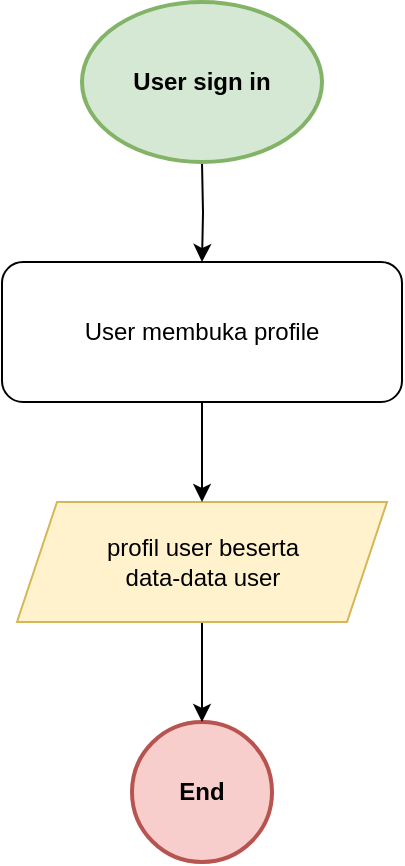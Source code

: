 <mxfile version="20.8.16" type="device"><diagram name="Page-1" id="nYB5OBt8C4n09ITRYFXR"><mxGraphModel dx="465" dy="296" grid="1" gridSize="10" guides="1" tooltips="1" connect="1" arrows="1" fold="1" page="1" pageScale="1" pageWidth="850" pageHeight="1100" math="0" shadow="0"><root><mxCell id="0"/><mxCell id="1" parent="0"/><mxCell id="Boh4hAv8YHSDik6bWr8w-1" value="End" style="ellipse;whiteSpace=wrap;html=1;aspect=fixed;fillColor=#f8cecc;strokeColor=#b85450;fontStyle=1;strokeWidth=2;" parent="1" vertex="1"><mxGeometry x="115" y="480" width="70" height="70" as="geometry"/></mxCell><mxCell id="Boh4hAv8YHSDik6bWr8w-4" value="" style="edgeStyle=orthogonalEdgeStyle;rounded=0;orthogonalLoop=1;jettySize=auto;html=1;" parent="1" target="Boh4hAv8YHSDik6bWr8w-9" edge="1"><mxGeometry relative="1" as="geometry"><mxPoint x="150" y="200" as="sourcePoint"/></mxGeometry></mxCell><mxCell id="Boh4hAv8YHSDik6bWr8w-6" value="" style="edgeStyle=orthogonalEdgeStyle;rounded=0;orthogonalLoop=1;jettySize=auto;html=1;" parent="1" source="Boh4hAv8YHSDik6bWr8w-7" target="Boh4hAv8YHSDik6bWr8w-1" edge="1"><mxGeometry relative="1" as="geometry"/></mxCell><mxCell id="Boh4hAv8YHSDik6bWr8w-7" value="profil user beserta&lt;br&gt;data-data user" style="shape=parallelogram;perimeter=parallelogramPerimeter;whiteSpace=wrap;html=1;fixedSize=1;strokeWidth=1;fillColor=#fff2cc;strokeColor=#d6b656;" parent="1" vertex="1"><mxGeometry x="57.5" y="370" width="185" height="60" as="geometry"/></mxCell><mxCell id="Boh4hAv8YHSDik6bWr8w-8" value="" style="edgeStyle=orthogonalEdgeStyle;rounded=0;orthogonalLoop=1;jettySize=auto;html=1;" parent="1" source="Boh4hAv8YHSDik6bWr8w-9" target="Boh4hAv8YHSDik6bWr8w-7" edge="1"><mxGeometry relative="1" as="geometry"/></mxCell><mxCell id="Boh4hAv8YHSDik6bWr8w-9" value="User membuka profile" style="rounded=1;whiteSpace=wrap;html=1;fontSize=12;glass=0;strokeWidth=1;shadow=0;" parent="1" vertex="1"><mxGeometry x="50" y="250" width="200" height="70" as="geometry"/></mxCell><mxCell id="qnGB93tbENvfatSXkdbX-1" value="&lt;b&gt;User sign in&lt;/b&gt;" style="ellipse;whiteSpace=wrap;html=1;fillColor=#d5e8d4;strokeColor=#82b366;strokeWidth=2;" vertex="1" parent="1"><mxGeometry x="90" y="120" width="120" height="80" as="geometry"/></mxCell></root></mxGraphModel></diagram></mxfile>